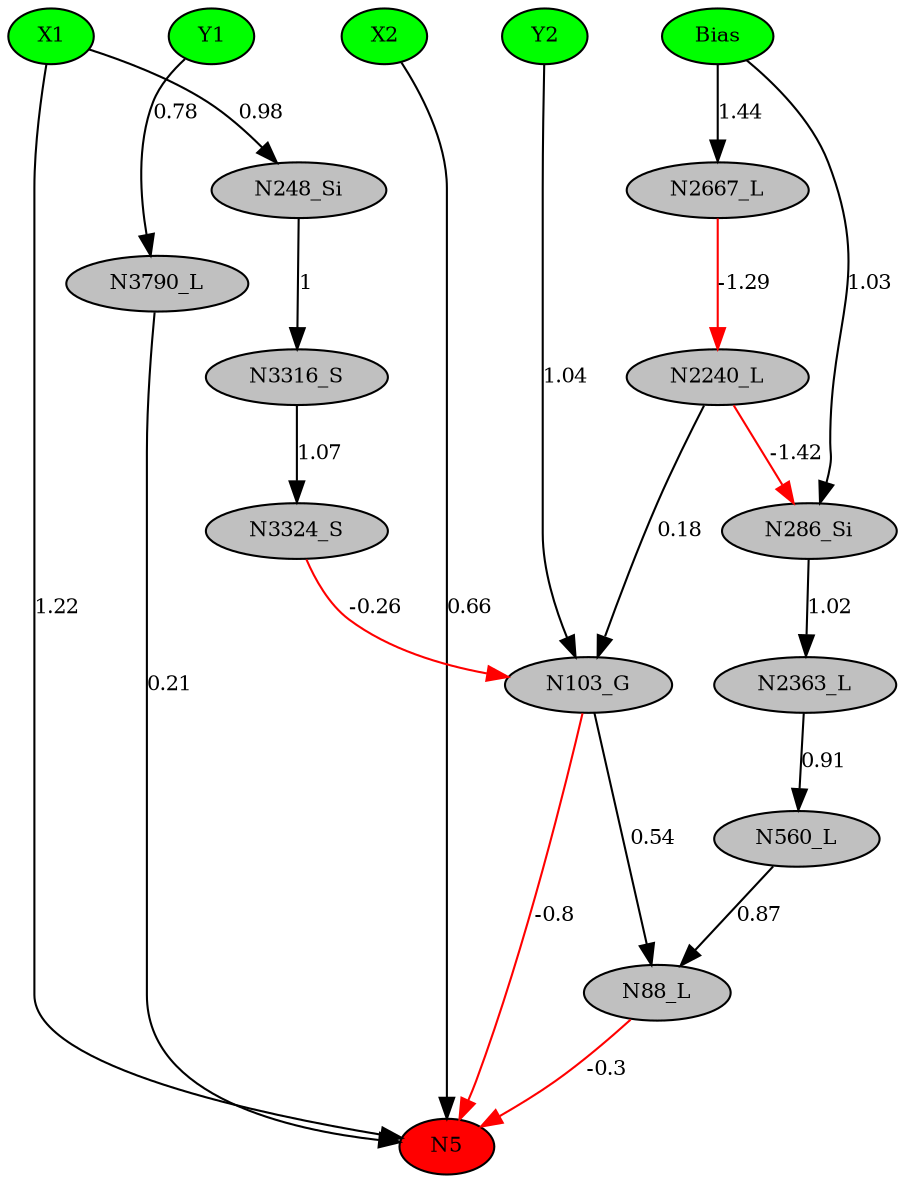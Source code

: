 digraph g { 
N0 [shape=ellipse, label=Bias,fontsize=10,height=0.1,width=0.1,style=filled,fillcolor=green]
N1[shape=ellipse label=X1,fontsize=10,height=0.1,width=0.1,style=filled,fillcolor=green]
N2[shape=ellipse label=Y1,fontsize=10,height=0.1,width=0.1,style=filled,fillcolor=green]
N3[shape=ellipse label=X2,fontsize=10,height=0.1,width=0.1,style=filled,fillcolor=green]
N4[shape=ellipse label=Y2,fontsize=10,height=0.1,width=0.1,style=filled,fillcolor=green]
N5[shape=ellipse,fontsize = 10, height = 0.1, width = 0.1, style = filled, fillcolor = red]
N88[shape=ellipse, label=N88_L,fontsize=10,height=0.1,width=0.1,style=filled,fillcolor=gray]
N103[shape=ellipse, label=N103_G,fontsize=10,height=0.1,width=0.1,style=filled,fillcolor=gray]
N248[shape=ellipse, label=N248_Si,fontsize=10,height=0.1,width=0.1,style=filled,fillcolor=gray]
N286[shape=ellipse, label=N286_Si,fontsize=10,height=0.1,width=0.1,style=filled,fillcolor=gray]
N560[shape=ellipse, label=N560_L,fontsize=10,height=0.1,width=0.1,style=filled,fillcolor=gray]
N2240[shape=ellipse, label=N2240_L,fontsize=10,height=0.1,width=0.1,style=filled,fillcolor=gray]
N2363[shape=ellipse, label=N2363_L,fontsize=10,height=0.1,width=0.1,style=filled,fillcolor=gray]
N2667[shape=ellipse, label=N2667_L,fontsize=10,height=0.1,width=0.1,style=filled,fillcolor=gray]
N3316[shape=ellipse, label=N3316_S,fontsize=10,height=0.1,width=0.1,style=filled,fillcolor=gray]
N3324[shape=ellipse, label=N3324_S,fontsize=10,height=0.1,width=0.1,style=filled,fillcolor=gray]
N3790[shape=ellipse, label=N3790_L,fontsize=10,height=0.1,width=0.1,style=filled,fillcolor=gray]
N1 -> N5 [color=black] [ label=1.22,fontsize=10]
N3 -> N5 [color=black] [ label=0.66,fontsize=10]
N88 -> N5 [color=red] [arrowType=inv][ label=-0.3,fontsize=10]
N4 -> N103 [color=black] [ label=1.04,fontsize=10]
N103 -> N5 [color=red] [arrowType=inv][ label=-0.8,fontsize=10]
N103 -> N88 [color=black] [ label=0.54,fontsize=10]
N1 -> N248 [color=black] [ label=0.98,fontsize=10]
N0 -> N286 [color=black] [ label=1.03,fontsize=10]
N560 -> N88 [color=black] [ label=0.87,fontsize=10]
N2240 -> N103 [color=black] [ label=0.18,fontsize=10]
N286 -> N2363 [color=black] [ label=1.02,fontsize=10]
N2363 -> N560 [color=black] [ label=0.91,fontsize=10]
N0 -> N2667 [color=black] [ label=1.44,fontsize=10]
N2667 -> N2240 [color=red] [arrowType=inv][ label=-1.29,fontsize=10]
N2240 -> N286 [color=red] [arrowType=inv][ label=-1.42,fontsize=10]
N248 -> N3316 [color=black] [ label=1,fontsize=10]
N3316 -> N3324 [color=black] [ label=1.07,fontsize=10]
N3324 -> N103 [color=red] [arrowType=inv][ label=-0.26,fontsize=10]
N2 -> N3790 [color=black] [ label=0.78,fontsize=10]
N3790 -> N5 [color=black] [ label=0.21,fontsize=10]
 { rank=same; 
N5
 } 
 { rank=same; 
N1 ->N2 ->N3 ->N4 ->N0 [style=invis]
 } 
}
